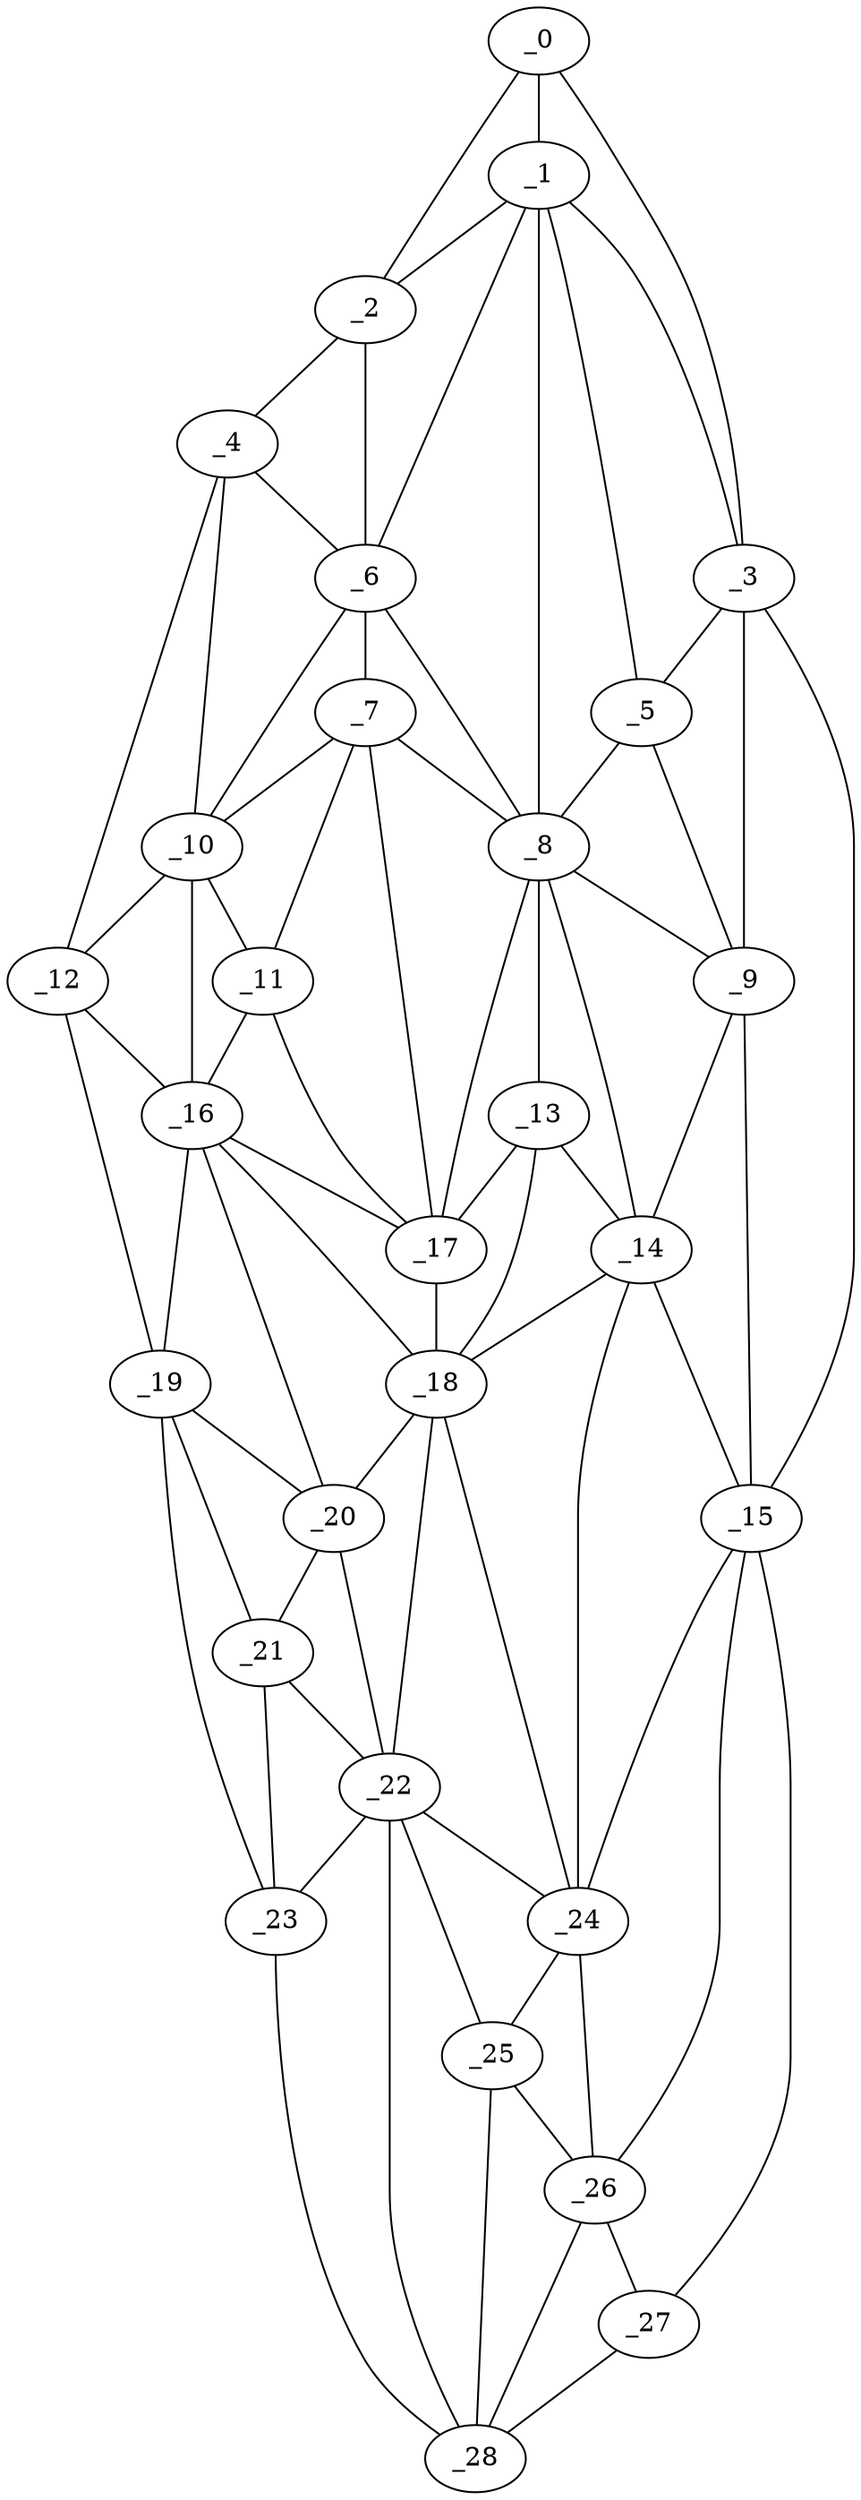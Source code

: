 graph "obj66__65.gxl" {
	_0	 [x=5,
		y=70];
	_1	 [x=22,
		y=64];
	_0 -- _1	 [valence=1];
	_2	 [x=25,
		y=24];
	_0 -- _2	 [valence=1];
	_3	 [x=28,
		y=94];
	_0 -- _3	 [valence=1];
	_1 -- _2	 [valence=2];
	_1 -- _3	 [valence=2];
	_5	 [x=42,
		y=83];
	_1 -- _5	 [valence=1];
	_6	 [x=43,
		y=26];
	_1 -- _6	 [valence=2];
	_8	 [x=49,
		y=71];
	_1 -- _8	 [valence=2];
	_4	 [x=33,
		y=16];
	_2 -- _4	 [valence=1];
	_2 -- _6	 [valence=2];
	_3 -- _5	 [valence=2];
	_9	 [x=51,
		y=88];
	_3 -- _9	 [valence=1];
	_15	 [x=61,
		y=100];
	_3 -- _15	 [valence=1];
	_4 -- _6	 [valence=2];
	_10	 [x=53,
		y=12];
	_4 -- _10	 [valence=2];
	_12	 [x=59,
		y=9];
	_4 -- _12	 [valence=1];
	_5 -- _8	 [valence=1];
	_5 -- _9	 [valence=2];
	_7	 [x=48,
		y=27];
	_6 -- _7	 [valence=2];
	_6 -- _8	 [valence=2];
	_6 -- _10	 [valence=2];
	_7 -- _8	 [valence=2];
	_7 -- _10	 [valence=2];
	_11	 [x=58,
		y=26];
	_7 -- _11	 [valence=2];
	_17	 [x=67,
		y=61];
	_7 -- _17	 [valence=1];
	_8 -- _9	 [valence=2];
	_13	 [x=59,
		y=71];
	_8 -- _13	 [valence=2];
	_14	 [x=59,
		y=84];
	_8 -- _14	 [valence=1];
	_8 -- _17	 [valence=2];
	_9 -- _14	 [valence=2];
	_9 -- _15	 [valence=2];
	_10 -- _11	 [valence=1];
	_10 -- _12	 [valence=1];
	_16	 [x=65,
		y=23];
	_10 -- _16	 [valence=2];
	_11 -- _16	 [valence=1];
	_11 -- _17	 [valence=2];
	_12 -- _16	 [valence=2];
	_19	 [x=98,
		y=20];
	_12 -- _19	 [valence=1];
	_13 -- _14	 [valence=2];
	_13 -- _17	 [valence=2];
	_18	 [x=73,
		y=61];
	_13 -- _18	 [valence=2];
	_14 -- _15	 [valence=1];
	_14 -- _18	 [valence=2];
	_24	 [x=106,
		y=72];
	_14 -- _24	 [valence=2];
	_15 -- _24	 [valence=2];
	_26	 [x=116,
		y=92];
	_15 -- _26	 [valence=1];
	_27	 [x=124,
		y=106];
	_15 -- _27	 [valence=1];
	_16 -- _17	 [valence=2];
	_16 -- _18	 [valence=2];
	_16 -- _19	 [valence=2];
	_20	 [x=100,
		y=40];
	_16 -- _20	 [valence=2];
	_17 -- _18	 [valence=1];
	_18 -- _20	 [valence=2];
	_22	 [x=103,
		y=48];
	_18 -- _22	 [valence=2];
	_18 -- _24	 [valence=2];
	_19 -- _20	 [valence=2];
	_21	 [x=102,
		y=30];
	_19 -- _21	 [valence=2];
	_23	 [x=104,
		y=24];
	_19 -- _23	 [valence=1];
	_20 -- _21	 [valence=2];
	_20 -- _22	 [valence=1];
	_21 -- _22	 [valence=2];
	_21 -- _23	 [valence=2];
	_22 -- _23	 [valence=2];
	_22 -- _24	 [valence=2];
	_25	 [x=111,
		y=76];
	_22 -- _25	 [valence=2];
	_28	 [x=125,
		y=82];
	_22 -- _28	 [valence=2];
	_23 -- _28	 [valence=1];
	_24 -- _25	 [valence=2];
	_24 -- _26	 [valence=2];
	_25 -- _26	 [valence=1];
	_25 -- _28	 [valence=1];
	_26 -- _27	 [valence=2];
	_26 -- _28	 [valence=1];
	_27 -- _28	 [valence=1];
}

